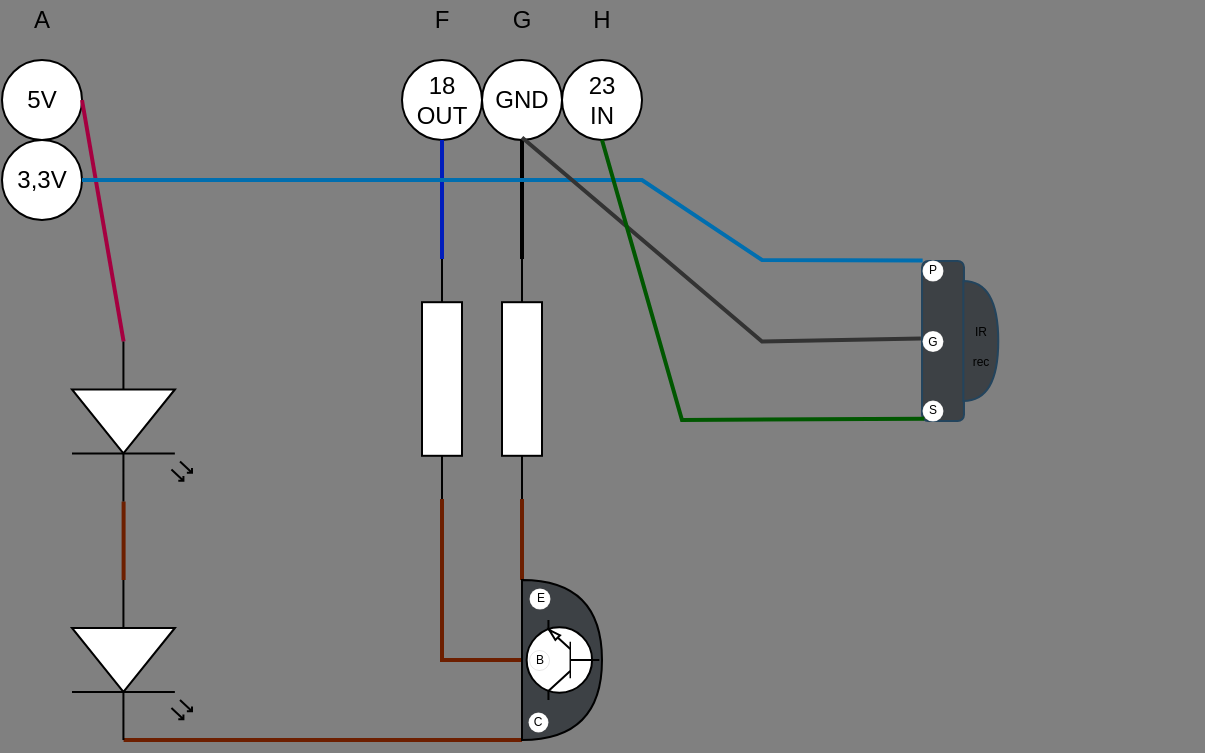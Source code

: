 <mxfile>
    <diagram id="rlfz_Lyc3eD7DQKUV7_A" name="Page-1">
        <mxGraphModel dx="1296" dy="539" grid="1" gridSize="10" guides="1" tooltips="1" connect="1" arrows="0" fold="1" page="1" pageScale="1" pageWidth="827" pageHeight="1169" background="#808080" math="0" shadow="0">
            <root>
                <mxCell id="0"/>
                <mxCell id="1" parent="0"/>
                <mxCell id="2" value="" style="pointerEvents=1;verticalLabelPosition=bottom;shadow=0;dashed=0;align=center;html=1;verticalAlign=top;shape=mxgraph.electrical.resistors.resistor_1;rotation=90;" parent="1" vertex="1">
                    <mxGeometry x="260" y="209.5" width="120" height="20" as="geometry"/>
                </mxCell>
                <mxCell id="3" value="5V" style="ellipse;whiteSpace=wrap;html=1;aspect=fixed;" parent="1" vertex="1">
                    <mxGeometry x="60" y="60" width="40" height="40" as="geometry"/>
                </mxCell>
                <mxCell id="4" value="3,3V" style="ellipse;whiteSpace=wrap;html=1;aspect=fixed;" parent="1" vertex="1">
                    <mxGeometry x="60" y="100" width="40" height="40" as="geometry"/>
                </mxCell>
                <mxCell id="5" value="23&lt;br&gt;IN" style="ellipse;whiteSpace=wrap;html=1;aspect=fixed;" parent="1" vertex="1">
                    <mxGeometry x="340" y="60" width="40" height="40" as="geometry"/>
                </mxCell>
                <mxCell id="6" value="18&lt;br&gt;OUT" style="ellipse;whiteSpace=wrap;html=1;aspect=fixed;" parent="1" vertex="1">
                    <mxGeometry x="260" y="60" width="40" height="40" as="geometry"/>
                </mxCell>
                <mxCell id="7" value="GND" style="ellipse;whiteSpace=wrap;html=1;aspect=fixed;" parent="1" vertex="1">
                    <mxGeometry x="300" y="60" width="40" height="40" as="geometry"/>
                </mxCell>
                <mxCell id="12" value="" style="endArrow=none;html=1;exitX=1;exitY=0.5;exitDx=0;exitDy=0;exitPerimeter=0;rounded=0;strokeWidth=2;fillColor=#a0522d;strokeColor=#6D1F00;entryX=0;entryY=0;entryDx=0;entryDy=0;entryPerimeter=0;" parent="1" source="2" target="42" edge="1">
                    <mxGeometry width="50" height="50" relative="1" as="geometry">
                        <mxPoint x="610" y="440" as="sourcePoint"/>
                        <mxPoint x="320" y="310" as="targetPoint"/>
                    </mxGeometry>
                </mxCell>
                <mxCell id="13" value="" style="endArrow=none;html=1;exitX=1;exitY=0.5;exitDx=0;exitDy=0;entryX=0;entryY=0.57;entryDx=0;entryDy=0;entryPerimeter=0;fillColor=#d80073;strokeColor=#A50040;strokeWidth=2;" parent="1" source="3" target="8" edge="1">
                    <mxGeometry width="50" height="50" relative="1" as="geometry">
                        <mxPoint x="190" y="210" as="sourcePoint"/>
                        <mxPoint x="240" y="160" as="targetPoint"/>
                    </mxGeometry>
                </mxCell>
                <mxCell id="15" value="" style="endArrow=none;html=1;entryX=1;entryY=0.57;entryDx=0;entryDy=0;entryPerimeter=0;rounded=0;edgeStyle=orthogonalEdgeStyle;fillColor=#a0522d;strokeColor=#6D1F00;strokeWidth=2;exitX=0;exitY=1;exitDx=0;exitDy=0;exitPerimeter=0;" parent="1" source="42" target="9" edge="1">
                    <mxGeometry width="50" height="50" relative="1" as="geometry">
                        <mxPoint x="300" y="401" as="sourcePoint"/>
                        <mxPoint x="660" y="390" as="targetPoint"/>
                        <Array as="points">
                            <mxPoint x="161" y="400"/>
                        </Array>
                    </mxGeometry>
                </mxCell>
                <mxCell id="17" value="" style="endArrow=none;html=1;exitX=1;exitY=0.57;exitDx=0;exitDy=0;exitPerimeter=0;entryX=0;entryY=0.57;entryDx=0;entryDy=0;entryPerimeter=0;fillColor=#a0522d;strokeColor=#6D1F00;strokeWidth=2;" parent="1" source="8" target="9" edge="1">
                    <mxGeometry width="50" height="50" relative="1" as="geometry">
                        <mxPoint x="610" y="440" as="sourcePoint"/>
                        <mxPoint x="660" y="390" as="targetPoint"/>
                    </mxGeometry>
                </mxCell>
                <mxCell id="18" value="" style="pointerEvents=1;verticalLabelPosition=bottom;shadow=0;dashed=0;align=center;html=1;verticalAlign=top;shape=mxgraph.electrical.resistors.resistor_1;rotation=90;" parent="1" vertex="1">
                    <mxGeometry x="220" y="209.5" width="120" height="20" as="geometry"/>
                </mxCell>
                <mxCell id="20" value="" style="endArrow=none;html=1;entryX=0.5;entryY=1;entryDx=0;entryDy=0;fillColor=#0050ef;strokeColor=#001DBC;exitX=0;exitY=0.5;exitDx=0;exitDy=0;exitPerimeter=0;rounded=0;strokeWidth=2;" parent="1" source="18" target="6" edge="1">
                    <mxGeometry width="50" height="50" relative="1" as="geometry">
                        <mxPoint x="280" y="360" as="sourcePoint"/>
                        <mxPoint x="660" y="390" as="targetPoint"/>
                    </mxGeometry>
                </mxCell>
                <mxCell id="28" value="" style="endArrow=none;html=1;exitX=1;exitY=0.5;exitDx=0;exitDy=0;exitPerimeter=0;rounded=0;edgeStyle=orthogonalEdgeStyle;strokeWidth=2;fillColor=#a0522d;strokeColor=#6D1F00;entryX=0;entryY=0.5;entryDx=0;entryDy=0;entryPerimeter=0;" parent="1" source="18" target="42" edge="1">
                    <mxGeometry width="50" height="50" relative="1" as="geometry">
                        <mxPoint x="560" y="360" as="sourcePoint"/>
                        <mxPoint x="290" y="380" as="targetPoint"/>
                        <Array as="points">
                            <mxPoint x="280" y="360"/>
                        </Array>
                    </mxGeometry>
                </mxCell>
                <mxCell id="29" value="" style="endArrow=none;html=1;rounded=0;strokeColor=#000000;strokeWidth=2;entryX=0;entryY=0.5;entryDx=0;entryDy=0;entryPerimeter=0;exitX=0.5;exitY=1;exitDx=0;exitDy=0;" parent="1" source="7" target="2" edge="1">
                    <mxGeometry width="50" height="50" relative="1" as="geometry">
                        <mxPoint x="610" y="440" as="sourcePoint"/>
                        <mxPoint x="660" y="390" as="targetPoint"/>
                    </mxGeometry>
                </mxCell>
                <mxCell id="24" value="" style="endArrow=none;html=1;fillColor=#1ba1e2;strokeColor=#006EAF;strokeWidth=2;entryX=1;entryY=0.5;entryDx=0;entryDy=0;rounded=0;exitX=1.003;exitY=0.015;exitDx=0;exitDy=0;exitPerimeter=0;" parent="1" source="22" target="4" edge="1">
                    <mxGeometry width="50" height="50" relative="1" as="geometry">
                        <mxPoint x="630" y="310" as="sourcePoint"/>
                        <mxPoint x="100" y="120" as="targetPoint"/>
                        <Array as="points">
                            <mxPoint x="440" y="160"/>
                            <mxPoint x="380" y="120"/>
                        </Array>
                    </mxGeometry>
                </mxCell>
                <mxCell id="8" value="" style="verticalLabelPosition=bottom;shadow=0;dashed=0;align=center;html=1;verticalAlign=top;shape=mxgraph.electrical.opto_electronics.led_2;pointerEvents=1;rotation=90;" parent="1" vertex="1">
                    <mxGeometry x="85" y="210.75" width="80" height="60" as="geometry"/>
                </mxCell>
                <mxCell id="9" value="" style="verticalLabelPosition=bottom;shadow=0;dashed=0;align=center;html=1;verticalAlign=top;shape=mxgraph.electrical.opto_electronics.led_2;pointerEvents=1;rotation=90;" parent="1" vertex="1">
                    <mxGeometry x="85" y="330" width="80" height="60" as="geometry"/>
                </mxCell>
                <mxCell id="36" value="" style="rounded=0;whiteSpace=wrap;html=1;" parent="1" vertex="1">
                    <mxGeometry x="660" y="200.75" height="80" as="geometry"/>
                </mxCell>
                <mxCell id="53" value="" style="group" parent="1" vertex="1" connectable="0">
                    <mxGeometry x="320" y="320" width="40.5" height="80" as="geometry"/>
                </mxCell>
                <mxCell id="42" value="" style="shape=or;whiteSpace=wrap;html=1;strokeColor=#000000;fillColor=#3D4145;points=[[0,0,0,0,0],[0,0.5,0,0,0],[0,1,0,0,0]];" parent="53" vertex="1">
                    <mxGeometry width="40" height="80" as="geometry"/>
                </mxCell>
                <mxCell id="10" value="" style="verticalLabelPosition=bottom;shadow=0;dashed=0;align=center;html=1;verticalAlign=top;shape=mxgraph.electrical.transistors.npn_transistor_1;rotation=-180;points=[];" parent="53" vertex="1">
                    <mxGeometry x="0.5" y="20" width="40" height="40" as="geometry"/>
                </mxCell>
                <mxCell id="47" value="&lt;p style=&quot;line-height: 160%;&quot;&gt;&lt;font color=&quot;#000000&quot; style=&quot;font-size: 6px;&quot;&gt;E&lt;/font&gt;&lt;/p&gt;" style="ellipse;whiteSpace=wrap;aspect=fixed;strokeColor=#000000;fillColor=#FFFFFF;strokeWidth=0;points=[];align=center;verticalAlign=middle;horizontal=1;labelPosition=center;verticalLabelPosition=middle;html=1;fontSize=8;" parent="53" vertex="1">
                    <mxGeometry x="3.5" y="4" width="10.5" height="10.5" as="geometry"/>
                </mxCell>
                <mxCell id="50" value="&lt;p style=&quot;line-height: 160%;&quot;&gt;&lt;font color=&quot;#000000&quot; style=&quot;font-size: 6px;&quot;&gt;B&lt;/font&gt;&lt;/p&gt;" style="ellipse;whiteSpace=wrap;aspect=fixed;strokeColor=#000000;fillColor=#FFFFFF;strokeWidth=0;points=[];align=center;verticalAlign=middle;horizontal=1;labelPosition=center;verticalLabelPosition=middle;html=1;fontSize=8;" parent="53" vertex="1">
                    <mxGeometry x="3.5" y="35" width="10" height="10" as="geometry"/>
                </mxCell>
                <mxCell id="51" value="&lt;p style=&quot;line-height: 160%;&quot;&gt;&lt;font color=&quot;#000000&quot; style=&quot;font-size: 6px;&quot;&gt;C&lt;/font&gt;&lt;/p&gt;" style="ellipse;whiteSpace=wrap;aspect=fixed;strokeColor=#000000;fillColor=#FFFFFF;strokeWidth=0;points=[];align=center;verticalAlign=middle;horizontal=1;labelPosition=center;verticalLabelPosition=middle;html=1;fontSize=8;" parent="53" vertex="1">
                    <mxGeometry x="3" y="66" width="10" height="10" as="geometry"/>
                </mxCell>
                <mxCell id="58" value="" style="group" parent="1" vertex="1" connectable="0">
                    <mxGeometry x="520" y="160" width="38.14" height="80.55" as="geometry"/>
                </mxCell>
                <mxCell id="22" value="" style="rounded=1;whiteSpace=wrap;html=1;rotation=-90;fillColor=#3D4145;strokeColor=#23445d;points=[[0.37,0,0,0,-28],[0.37,0.5,0,0,0],[0.37,1,0,0,28]];" parent="58" vertex="1">
                    <mxGeometry x="-29.54" y="30.01" width="80.08" height="20.98" as="geometry"/>
                </mxCell>
                <mxCell id="40" value="&lt;font style=&quot;font-size: 6px;&quot;&gt;IR rec&lt;/font&gt;" style="shape=or;whiteSpace=wrap;html=1;fillColor=#3D4145;strokeColor=#23445D;points=[];" parent="58" vertex="1">
                    <mxGeometry x="20.67" y="10.5" width="17.47" height="60" as="geometry"/>
                </mxCell>
                <mxCell id="55" value="&lt;p style=&quot;line-height: 160%;&quot;&gt;&lt;font color=&quot;#000000&quot; style=&quot;font-size: 6px;&quot;&gt;S&lt;/font&gt;&lt;/p&gt;" style="ellipse;whiteSpace=wrap;aspect=fixed;strokeColor=#000000;fillColor=#FFFFFF;strokeWidth=0;points=[];align=center;verticalAlign=middle;horizontal=1;labelPosition=center;verticalLabelPosition=middle;html=1;fontSize=8;" parent="58" vertex="1">
                    <mxGeometry y="70.05" width="10.5" height="10.5" as="geometry"/>
                </mxCell>
                <mxCell id="56" value="&lt;p style=&quot;line-height: 160%;&quot;&gt;&lt;font color=&quot;#000000&quot; style=&quot;font-size: 6px;&quot;&gt;G&lt;/font&gt;&lt;/p&gt;" style="ellipse;whiteSpace=wrap;aspect=fixed;strokeColor=#000000;fillColor=#FFFFFF;strokeWidth=0;points=[];align=center;verticalAlign=middle;horizontal=1;labelPosition=center;verticalLabelPosition=middle;html=1;fontSize=8;" parent="58" vertex="1">
                    <mxGeometry y="35.25" width="10.5" height="10.5" as="geometry"/>
                </mxCell>
                <mxCell id="57" value="&lt;p style=&quot;line-height: 160%;&quot;&gt;&lt;font color=&quot;#000000&quot; style=&quot;font-size: 6px;&quot;&gt;P&lt;/font&gt;&lt;/p&gt;" style="ellipse;whiteSpace=wrap;aspect=fixed;strokeColor=#000000;fillColor=#FFFFFF;strokeWidth=0;points=[];align=center;verticalAlign=middle;horizontal=1;labelPosition=center;verticalLabelPosition=middle;html=1;fontSize=8;" parent="58" vertex="1">
                    <mxGeometry width="10.5" height="10.5" as="geometry"/>
                </mxCell>
                <mxCell id="25" value="" style="endArrow=none;html=1;rounded=0;strokeColor=#333333;strokeWidth=2;exitX=0.515;exitY=-0.028;exitDx=0;exitDy=0;exitPerimeter=0;" parent="1" source="22" edge="1">
                    <mxGeometry width="50" height="50" relative="1" as="geometry">
                        <mxPoint x="520" y="200" as="sourcePoint"/>
                        <mxPoint x="320" y="98.75" as="targetPoint"/>
                        <Array as="points">
                            <mxPoint x="440" y="200.75"/>
                        </Array>
                    </mxGeometry>
                </mxCell>
                <mxCell id="27" value="" style="endArrow=none;html=1;fillColor=#008a00;strokeColor=#005700;strokeWidth=2;rounded=0;exitX=0.014;exitY=0.054;exitDx=0;exitDy=0;exitPerimeter=0;entryX=0.5;entryY=1;entryDx=0;entryDy=0;" parent="1" source="22" edge="1" target="5">
                    <mxGeometry width="50" height="50" relative="1" as="geometry">
                        <mxPoint x="600" y="360" as="sourcePoint"/>
                        <mxPoint x="360" y="120" as="targetPoint"/>
                        <Array as="points">
                            <mxPoint x="400" y="240"/>
                        </Array>
                    </mxGeometry>
                </mxCell>
                <mxCell id="60" value="A" style="text;html=1;strokeColor=none;fillColor=none;align=center;verticalAlign=middle;whiteSpace=wrap;rounded=0;" parent="1" vertex="1">
                    <mxGeometry x="70" y="30" width="20" height="20" as="geometry"/>
                </mxCell>
                <mxCell id="61" value="F" style="text;html=1;strokeColor=none;fillColor=none;align=center;verticalAlign=middle;whiteSpace=wrap;rounded=0;" parent="1" vertex="1">
                    <mxGeometry x="270" y="30" width="20" height="20" as="geometry"/>
                </mxCell>
                <mxCell id="62" value="H" style="text;html=1;strokeColor=none;fillColor=none;align=center;verticalAlign=middle;whiteSpace=wrap;rounded=0;" parent="1" vertex="1">
                    <mxGeometry x="350" y="30" width="20" height="20" as="geometry"/>
                </mxCell>
                <mxCell id="63" value="G" style="text;html=1;strokeColor=none;fillColor=none;align=center;verticalAlign=middle;whiteSpace=wrap;rounded=0;" parent="1" vertex="1">
                    <mxGeometry x="310" y="30" width="20" height="20" as="geometry"/>
                </mxCell>
            </root>
        </mxGraphModel>
    </diagram>
</mxfile>
